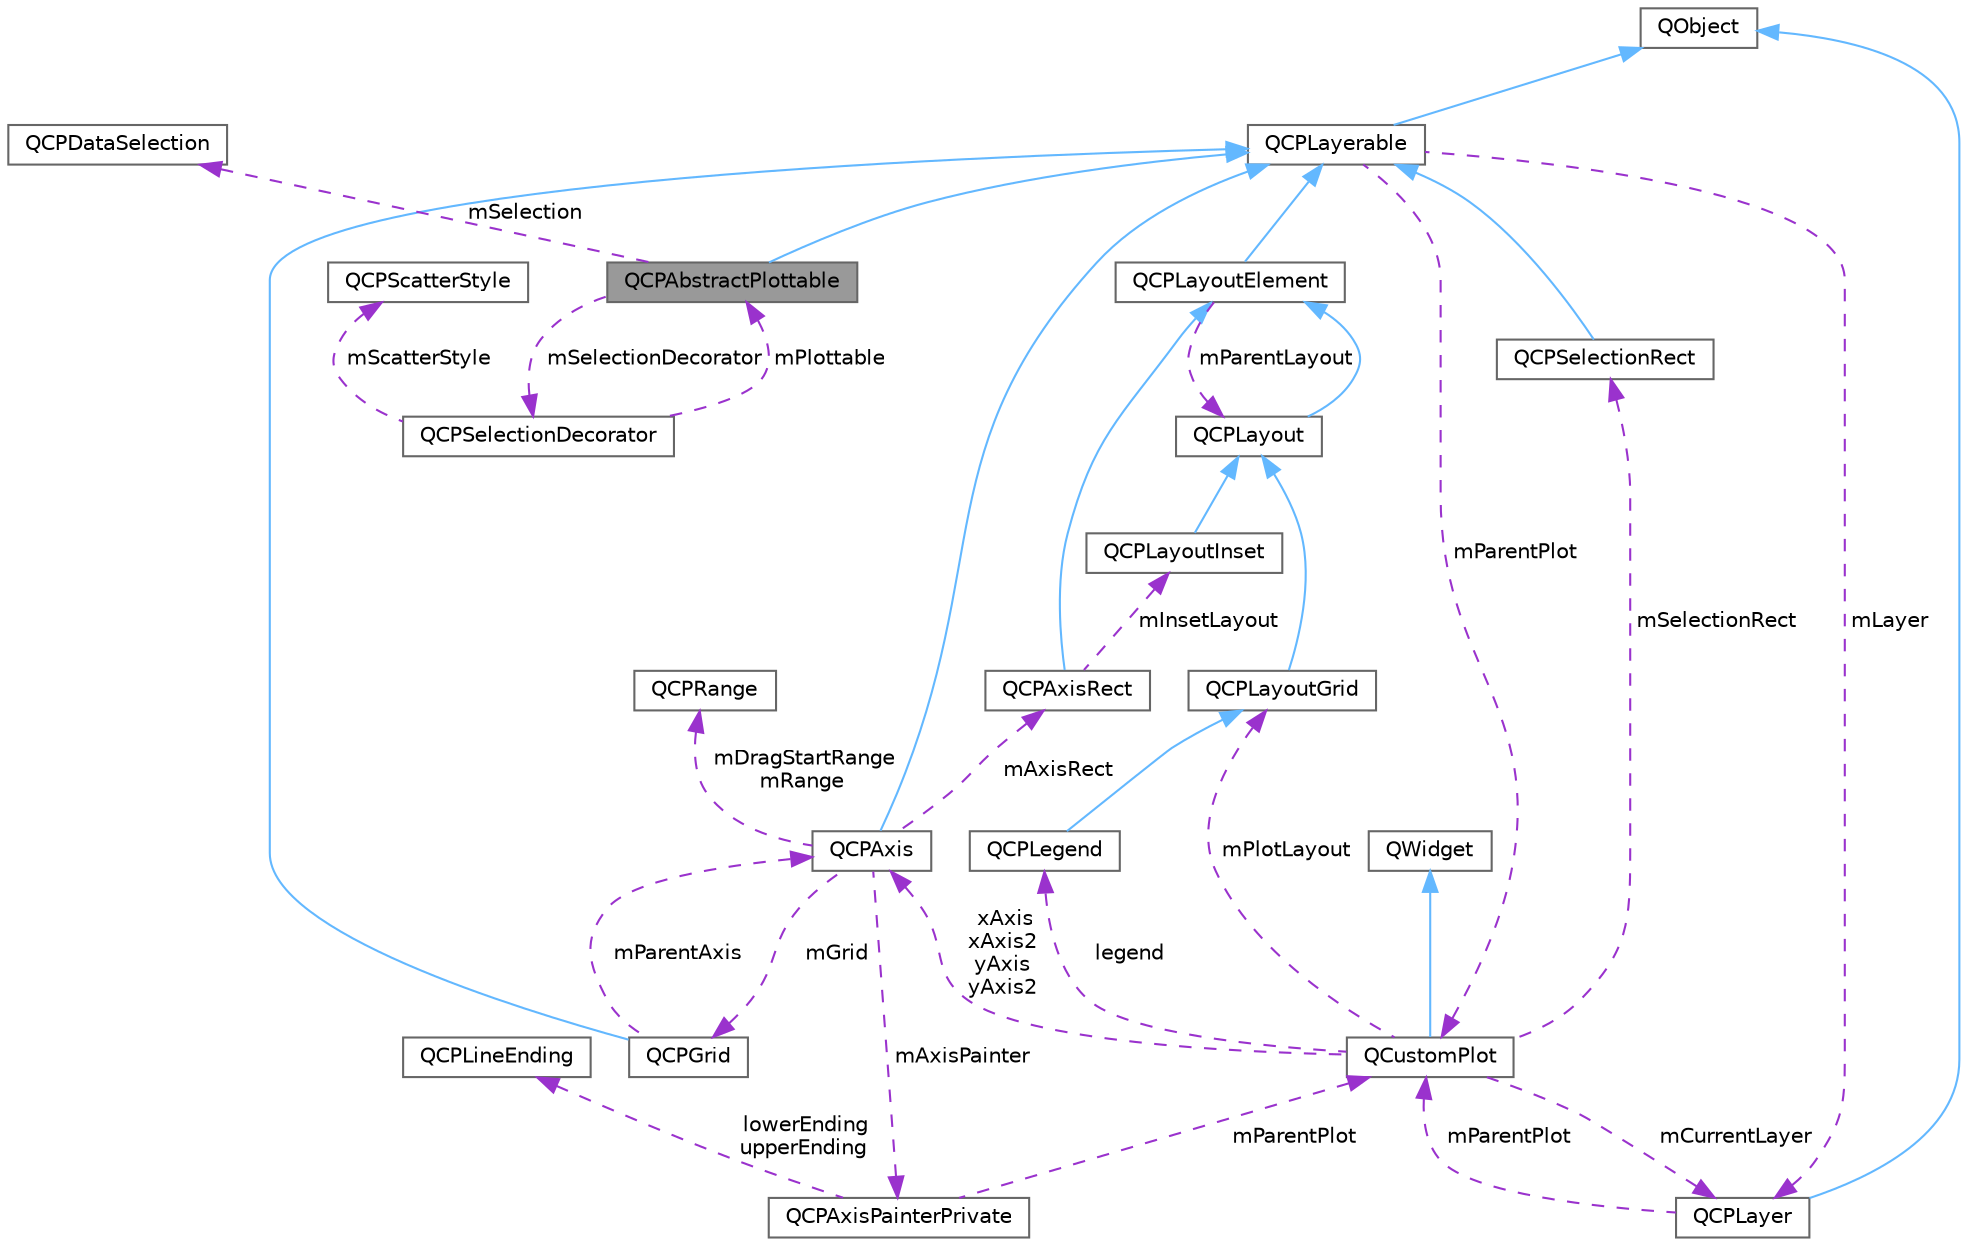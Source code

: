 digraph "QCPAbstractPlottable"
{
 // LATEX_PDF_SIZE
  bgcolor="transparent";
  edge [fontname=Helvetica,fontsize=10,labelfontname=Helvetica,labelfontsize=10];
  node [fontname=Helvetica,fontsize=10,shape=box,height=0.2,width=0.4];
  Node1 [label="QCPAbstractPlottable",height=0.2,width=0.4,color="gray40", fillcolor="grey60", style="filled", fontcolor="black",tooltip="The abstract base class for all data representing objects in a plot."];
  Node2 -> Node1 [dir="back",color="steelblue1",style="solid"];
  Node2 [label="QCPLayerable",height=0.2,width=0.4,color="gray40", fillcolor="white", style="filled",URL="$class_q_c_p_layerable.html",tooltip="Base class for all drawable objects"];
  Node3 -> Node2 [dir="back",color="steelblue1",style="solid"];
  Node3 [label="QObject",height=0.2,width=0.4,color="gray40", fillcolor="white", style="filled",tooltip=" "];
  Node4 -> Node2 [dir="back",color="darkorchid3",style="dashed",label=" mParentPlot" ];
  Node4 [label="QCustomPlot",height=0.2,width=0.4,color="gray40", fillcolor="white", style="filled",URL="$class_q_custom_plot.html",tooltip="The central class of the library. This is the QWidget which displays the plot and interacts with the ..."];
  Node5 -> Node4 [dir="back",color="steelblue1",style="solid"];
  Node5 [label="QWidget",height=0.2,width=0.4,color="gray40", fillcolor="white", style="filled",tooltip=" "];
  Node6 -> Node4 [dir="back",color="darkorchid3",style="dashed",label=" xAxis\nxAxis2\nyAxis\nyAxis2" ];
  Node6 [label="QCPAxis",height=0.2,width=0.4,color="gray40", fillcolor="white", style="filled",URL="$class_q_c_p_axis.html",tooltip="Manages a single axis inside a QCustomPlot."];
  Node2 -> Node6 [dir="back",color="steelblue1",style="solid"];
  Node7 -> Node6 [dir="back",color="darkorchid3",style="dashed",label=" mAxisRect" ];
  Node7 [label="QCPAxisRect",height=0.2,width=0.4,color="gray40", fillcolor="white", style="filled",URL="$class_q_c_p_axis_rect.html",tooltip="Holds multiple axes and arranges them in a rectangular shape."];
  Node8 -> Node7 [dir="back",color="steelblue1",style="solid"];
  Node8 [label="QCPLayoutElement",height=0.2,width=0.4,color="gray40", fillcolor="white", style="filled",URL="$class_q_c_p_layout_element.html",tooltip="The abstract base class for all objects that form the layout system."];
  Node2 -> Node8 [dir="back",color="steelblue1",style="solid"];
  Node9 -> Node8 [dir="back",color="darkorchid3",style="dashed",label=" mParentLayout" ];
  Node9 [label="QCPLayout",height=0.2,width=0.4,color="gray40", fillcolor="white", style="filled",URL="$class_q_c_p_layout.html",tooltip="The abstract base class for layouts"];
  Node8 -> Node9 [dir="back",color="steelblue1",style="solid"];
  Node10 -> Node7 [dir="back",color="darkorchid3",style="dashed",label=" mInsetLayout" ];
  Node10 [label="QCPLayoutInset",height=0.2,width=0.4,color="gray40", fillcolor="white", style="filled",URL="$class_q_c_p_layout_inset.html",tooltip="A layout that places child elements aligned to the border or arbitrarily positioned"];
  Node9 -> Node10 [dir="back",color="steelblue1",style="solid"];
  Node11 -> Node6 [dir="back",color="darkorchid3",style="dashed",label=" mDragStartRange\nmRange" ];
  Node11 [label="QCPRange",height=0.2,width=0.4,color="gray40", fillcolor="white", style="filled",URL="$class_q_c_p_range.html",tooltip="Represents the range an axis is encompassing."];
  Node12 -> Node6 [dir="back",color="darkorchid3",style="dashed",label=" mGrid" ];
  Node12 [label="QCPGrid",height=0.2,width=0.4,color="gray40", fillcolor="white", style="filled",URL="$class_q_c_p_grid.html",tooltip="Responsible for drawing the grid of a QCPAxis."];
  Node2 -> Node12 [dir="back",color="steelblue1",style="solid"];
  Node6 -> Node12 [dir="back",color="darkorchid3",style="dashed",label=" mParentAxis" ];
  Node13 -> Node6 [dir="back",color="darkorchid3",style="dashed",label=" mAxisPainter" ];
  Node13 [label="QCPAxisPainterPrivate",height=0.2,width=0.4,color="gray40", fillcolor="white", style="filled",URL="$class_q_c_p_axis_painter_private.html",tooltip=" "];
  Node14 -> Node13 [dir="back",color="darkorchid3",style="dashed",label=" lowerEnding\nupperEnding" ];
  Node14 [label="QCPLineEnding",height=0.2,width=0.4,color="gray40", fillcolor="white", style="filled",URL="$class_q_c_p_line_ending.html",tooltip="Handles the different ending decorations for line-like items"];
  Node4 -> Node13 [dir="back",color="darkorchid3",style="dashed",label=" mParentPlot" ];
  Node15 -> Node4 [dir="back",color="darkorchid3",style="dashed",label=" legend" ];
  Node15 [label="QCPLegend",height=0.2,width=0.4,color="gray40", fillcolor="white", style="filled",URL="$class_q_c_p_legend.html",tooltip="Manages a legend inside a QCustomPlot."];
  Node16 -> Node15 [dir="back",color="steelblue1",style="solid"];
  Node16 [label="QCPLayoutGrid",height=0.2,width=0.4,color="gray40", fillcolor="white", style="filled",URL="$class_q_c_p_layout_grid.html",tooltip="A layout that arranges child elements in a grid"];
  Node9 -> Node16 [dir="back",color="steelblue1",style="solid"];
  Node16 -> Node4 [dir="back",color="darkorchid3",style="dashed",label=" mPlotLayout" ];
  Node17 -> Node4 [dir="back",color="darkorchid3",style="dashed",label=" mCurrentLayer" ];
  Node17 [label="QCPLayer",height=0.2,width=0.4,color="gray40", fillcolor="white", style="filled",URL="$class_q_c_p_layer.html",tooltip="A layer that may contain objects, to control the rendering order"];
  Node3 -> Node17 [dir="back",color="steelblue1",style="solid"];
  Node4 -> Node17 [dir="back",color="darkorchid3",style="dashed",label=" mParentPlot" ];
  Node18 -> Node4 [dir="back",color="darkorchid3",style="dashed",label=" mSelectionRect" ];
  Node18 [label="QCPSelectionRect",height=0.2,width=0.4,color="gray40", fillcolor="white", style="filled",URL="$class_q_c_p_selection_rect.html",tooltip="Provides rect/rubber-band data selection and range zoom interaction"];
  Node2 -> Node18 [dir="back",color="steelblue1",style="solid"];
  Node17 -> Node2 [dir="back",color="darkorchid3",style="dashed",label=" mLayer" ];
  Node19 -> Node1 [dir="back",color="darkorchid3",style="dashed",label=" mSelection" ];
  Node19 [label="QCPDataSelection",height=0.2,width=0.4,color="gray40", fillcolor="white", style="filled",URL="$class_q_c_p_data_selection.html",tooltip="Describes a data set by holding multiple QCPDataRange instances"];
  Node20 -> Node1 [dir="back",color="darkorchid3",style="dashed",label=" mSelectionDecorator" ];
  Node20 [label="QCPSelectionDecorator",height=0.2,width=0.4,color="gray40", fillcolor="white", style="filled",URL="$class_q_c_p_selection_decorator.html",tooltip="Controls how a plottable's data selection is drawn"];
  Node21 -> Node20 [dir="back",color="darkorchid3",style="dashed",label=" mScatterStyle" ];
  Node21 [label="QCPScatterStyle",height=0.2,width=0.4,color="gray40", fillcolor="white", style="filled",URL="$class_q_c_p_scatter_style.html",tooltip="Represents the visual appearance of scatter points"];
  Node1 -> Node20 [dir="back",color="darkorchid3",style="dashed",label=" mPlottable" ];
}
